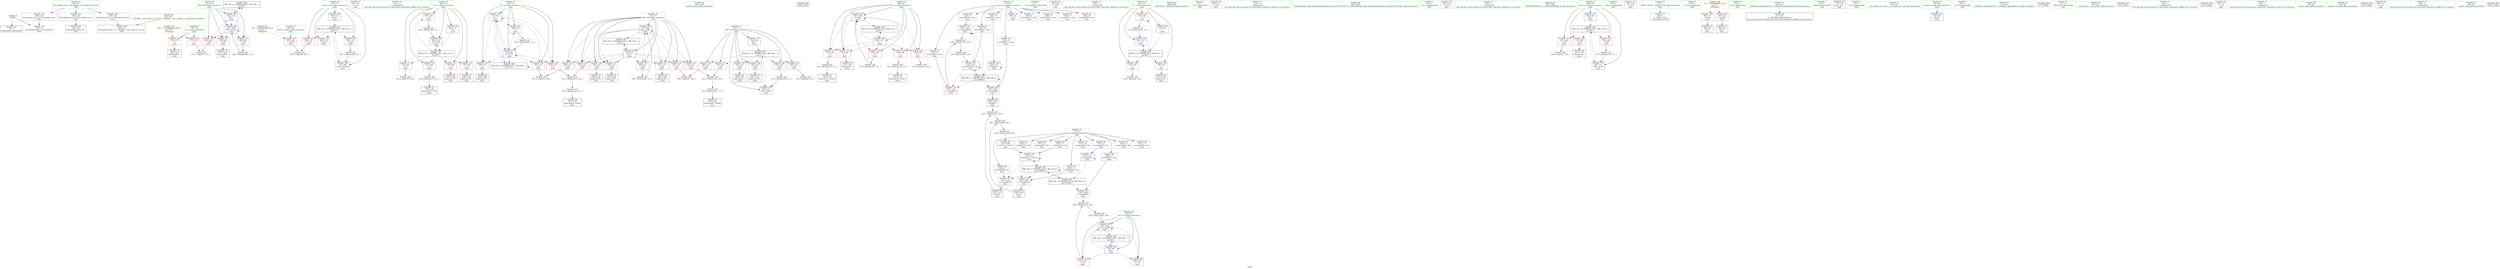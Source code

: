 digraph "SVFG" {
	label="SVFG";

	Node0x559fad3c8d70 [shape=record,color=grey,label="{NodeID: 0\nNullPtr}"];
	Node0x559fad3c8d70 -> Node0x559fad3e8fc0[style=solid];
	Node0x559fad3c8d70 -> Node0x559fad3f0d00[style=solid];
	Node0x559fad405a40 [shape=record,color=black,label="{NodeID: 263\nMR_28V_2 = PHI(MR_28V_4, MR_28V_1, )\npts\{83 \}\n}"];
	Node0x559fad405a40 -> Node0x559fad3f1f10[style=dashed];
	Node0x559fad3f1d70 [shape=record,color=blue,label="{NodeID: 180\n76\<--111\nitest\<--\nmain\n}"];
	Node0x559fad3f1d70 -> Node0x559fad405040[style=dashed];
	Node0x559fad3e99a0 [shape=record,color=purple,label="{NodeID: 97\n93\<--18\n\<--.str.2\nmain\n}"];
	Node0x559fad3ce7e0 [shape=record,color=green,label="{NodeID: 14\n111\<--1\n\<--dummyObj\nCan only get source location for instruction, argument, global var or function.}"];
	Node0x559fad3e9570 [shape=record,color=red,label="{NodeID: 111\n119\<--64\n\<--i3\nmain\n}"];
	Node0x559fad3e9570 -> Node0x559fad3f6c40[style=solid];
	Node0x559fad3ce0c0 [shape=record,color=green,label="{NodeID: 28\n60\<--61\nntests\<--ntests_field_insensitive\nmain\n}"];
	Node0x559fad3ce0c0 -> Node0x559fad3e9230[style=solid];
	Node0x559fad3ef090 [shape=record,color=red,label="{NodeID: 125\n188\<--70\n\<--i40\nmain\n}"];
	Node0x559fad3ef090 -> Node0x559fad3ed860[style=solid];
	Node0x559fad3e8af0 [shape=record,color=green,label="{NodeID: 42\n263\<--264\nprintf\<--printf_field_insensitive\n}"];
	Node0x559fad415b50 [shape=record,color=black,label="{NodeID: 305\n266 = PHI()\n}"];
	Node0x559fad3f5440 [shape=record,color=grey,label="{NodeID: 222\n132 = Binary(131, 111, )\n}"];
	Node0x559fad3f5440 -> Node0x559fad3ea5f0[style=solid];
	Node0x559fad3efbf0 [shape=record,color=red,label="{NodeID: 139\n208\<--74\n\<--k\nmain\n}"];
	Node0x559fad3efbf0 -> Node0x559fad3eae10[style=solid];
	Node0x559fad3ea790 [shape=record,color=black,label="{NodeID: 56\n141\<--140\nidxprom18\<--sub17\nmain\n}"];
	Node0x559fad3f6940 [shape=record,color=grey,label="{NodeID: 236\n272 = cmp(270, 271, )\n}"];
	Node0x559fad3f0750 [shape=record,color=red,label="{NodeID: 153\n143\<--142\n\<--arrayidx19\nmain\n}"];
	Node0x559fad3f0750 -> Node0x559fad3f52c0[style=solid];
	Node0x559fad3eb2f0 [shape=record,color=black,label="{NodeID: 70\n233\<--232\nidxprom72\<--\nmain\n}"];
	Node0x559fad3f12e0 [shape=record,color=blue,label="{NodeID: 167\n152\<--145\narrayidx23\<--rem\nmain\n}"];
	Node0x559fad3f12e0 -> Node0x559fad3f0680[style=dashed];
	Node0x559fad3f12e0 -> Node0x559fad3f0750[style=dashed];
	Node0x559fad3f12e0 -> Node0x559fad3f12e0[style=dashed];
	Node0x559fad3f12e0 -> Node0x559fad403740[style=dashed];
	Node0x559fad3ebe50 [shape=record,color=purple,label="{NodeID: 84\n224\<--8\narrayidx67\<--cmn\nmain\n}"];
	Node0x559fad3ebe50 -> Node0x559fad3f09c0[style=solid];
	Node0x559fad3c96d0 [shape=record,color=green,label="{NodeID: 1\n7\<--1\n__dso_handle\<--dummyObj\nGlob }"];
	Node0x559fad405f40 [shape=record,color=black,label="{NodeID: 264\nMR_16V_3 = PHI(MR_16V_4, MR_16V_2, )\npts\{71 \}\n}"];
	Node0x559fad405f40 -> Node0x559fad3eefc0[style=dashed];
	Node0x559fad405f40 -> Node0x559fad3ef090[style=dashed];
	Node0x559fad405f40 -> Node0x559fad3ef160[style=dashed];
	Node0x559fad405f40 -> Node0x559fad3ef230[style=dashed];
	Node0x559fad405f40 -> Node0x559fad3ef300[style=dashed];
	Node0x559fad405f40 -> Node0x559fad3ef3d0[style=dashed];
	Node0x559fad405f40 -> Node0x559fad3f1ca0[style=dashed];
	Node0x559fad3f1e40 [shape=record,color=blue,label="{NodeID: 181\n80\<--85\nres\<--\nmain\n}"];
	Node0x559fad3f1e40 -> Node0x559fad3f0270[style=dashed];
	Node0x559fad3f1e40 -> Node0x559fad3f0340[style=dashed];
	Node0x559fad3f1e40 -> Node0x559fad3f1fe0[style=dashed];
	Node0x559fad3f1e40 -> Node0x559fad405540[style=dashed];
	Node0x559fad3e9a70 [shape=record,color=purple,label="{NodeID: 98\n94\<--20\n\<--.str.3\nmain\n}"];
	Node0x559fad3ce8b0 [shape=record,color=green,label="{NodeID: 15\n146\<--1\n\<--dummyObj\nCan only get source location for instruction, argument, global var or function.}"];
	Node0x559fad3e9640 [shape=record,color=red,label="{NodeID: 112\n127\<--64\n\<--i3\nmain\n}"];
	Node0x559fad3e9640 -> Node0x559fad3f4fc0[style=solid];
	Node0x559fad3ce190 [shape=record,color=green,label="{NodeID: 29\n62\<--63\ni\<--i_field_insensitive\nmain\n}"];
	Node0x559fad3ce190 -> Node0x559fad3e9300[style=solid];
	Node0x559fad3ce190 -> Node0x559fad3e93d0[style=solid];
	Node0x559fad3ce190 -> Node0x559fad3e94a0[style=solid];
	Node0x559fad3ce190 -> Node0x559fad3f0ed0[style=solid];
	Node0x559fad3ce190 -> Node0x559fad3f1070[style=solid];
	Node0x559fad3ef160 [shape=record,color=red,label="{NodeID: 126\n197\<--70\n\<--i40\nmain\n}"];
	Node0x559fad3ef160 -> Node0x559fad3eaad0[style=solid];
	Node0x559fad3e8bc0 [shape=record,color=green,label="{NodeID: 43\n292\<--293\n_ZNSolsEi\<--_ZNSolsEi_field_insensitive\n}"];
	Node0x559fad3f55c0 [shape=record,color=grey,label="{NodeID: 223\n246 = Binary(245, 111, )\n}"];
	Node0x559fad3f55c0 -> Node0x559fad3f1bd0[style=solid];
	Node0x559fad3efcc0 [shape=record,color=red,label="{NodeID: 140\n214\<--74\n\<--k\nmain\n}"];
	Node0x559fad3efcc0 -> Node0x559fad3f4840[style=solid];
	Node0x559fad3ea860 [shape=record,color=black,label="{NodeID: 57\n148\<--147\nidxprom20\<--\nmain\n}"];
	Node0x559fad3f6ac0 [shape=record,color=grey,label="{NodeID: 237\n195 = cmp(193, 194, )\n}"];
	Node0x559fad3f0820 [shape=record,color=red,label="{NodeID: 154\n203\<--202\n\<--arrayidx54\nmain\n}"];
	Node0x559fad3f0820 -> Node0x559fad3eac70[style=solid];
	Node0x559fad3eb3c0 [shape=record,color=black,label="{NodeID: 71\n236\<--235\nidxprom74\<--\nmain\n}"];
	Node0x559fad3f13b0 [shape=record,color=blue,label="{NodeID: 168\n66\<--156\nj\<--inc25\nmain\n}"];
	Node0x559fad3f13b0 -> Node0x559fad3ee940[style=dashed];
	Node0x559fad3f13b0 -> Node0x559fad3eea10[style=dashed];
	Node0x559fad3f13b0 -> Node0x559fad3eeae0[style=dashed];
	Node0x559fad3f13b0 -> Node0x559fad3eebb0[style=dashed];
	Node0x559fad3f13b0 -> Node0x559fad3eec80[style=dashed];
	Node0x559fad3f13b0 -> Node0x559fad3f13b0[style=dashed];
	Node0x559fad3f13b0 -> Node0x559fad402d40[style=dashed];
	Node0x559fad3ebf20 [shape=record,color=purple,label="{NodeID: 85\n172\<--11\narrayidx35\<--dm\nmain\n}"];
	Node0x559fad3ccc90 [shape=record,color=green,label="{NodeID: 2\n13\<--1\n.str\<--dummyObj\nGlob }"];
	Node0x559fad406440 [shape=record,color=black,label="{NodeID: 265\nMR_18V_2 = PHI(MR_18V_4, MR_18V_1, )\npts\{73 \}\n}"];
	Node0x559fad406440 -> Node0x559fad3f1890[style=dashed];
	Node0x559fad3f1f10 [shape=record,color=blue,label="{NodeID: 182\n82\<--111\ni90\<--\nmain\n}"];
	Node0x559fad3f1f10 -> Node0x559fad3f0410[style=dashed];
	Node0x559fad3f1f10 -> Node0x559fad3f04e0[style=dashed];
	Node0x559fad3f1f10 -> Node0x559fad3f05b0[style=dashed];
	Node0x559fad3f1f10 -> Node0x559fad3f20b0[style=dashed];
	Node0x559fad3f1f10 -> Node0x559fad405a40[style=dashed];
	Node0x559fad3e9b40 [shape=record,color=purple,label="{NodeID: 99\n96\<--23\n\<--.str.4\nmain\n}"];
	Node0x559fad3cd700 [shape=record,color=green,label="{NodeID: 16\n165\<--1\n\<--dummyObj\nCan only get source location for instruction, argument, global var or function.}"];
	Node0x559fad408f30 [shape=record,color=yellow,style=double,label="{NodeID: 279\n24V_1 = ENCHI(MR_24V_0)\npts\{79 \}\nFun[main]}"];
	Node0x559fad408f30 -> Node0x559fad3f00d0[style=dashed];
	Node0x559fad408f30 -> Node0x559fad3f01a0[style=dashed];
	Node0x559fad3e9710 [shape=record,color=red,label="{NodeID: 113\n136\<--64\n\<--i3\nmain\n}"];
	Node0x559fad3e9710 -> Node0x559fad3ea6c0[style=solid];
	Node0x559fad3e8230 [shape=record,color=green,label="{NodeID: 30\n64\<--65\ni3\<--i3_field_insensitive\nmain\n}"];
	Node0x559fad3e8230 -> Node0x559fad3e9570[style=solid];
	Node0x559fad3e8230 -> Node0x559fad3e9640[style=solid];
	Node0x559fad3e8230 -> Node0x559fad3e9710[style=solid];
	Node0x559fad3e8230 -> Node0x559fad3e97e0[style=solid];
	Node0x559fad3e8230 -> Node0x559fad3ee870[style=solid];
	Node0x559fad3e8230 -> Node0x559fad3f1140[style=solid];
	Node0x559fad3e8230 -> Node0x559fad3f1480[style=solid];
	Node0x559fad3ef230 [shape=record,color=red,label="{NodeID: 127\n219\<--70\n\<--i40\nmain\n}"];
	Node0x559fad3ef230 -> Node0x559fad3f6640[style=solid];
	Node0x559fad3e8cc0 [shape=record,color=green,label="{NodeID: 44\n295\<--296\n_ZSt4endlIcSt11char_traitsIcEERSt13basic_ostreamIT_T0_ES6_\<--_ZSt4endlIcSt11char_traitsIcEERSt13basic_ostreamIT_T0_ES6__field_insensitive\n}"];
	Node0x559fad3f5740 [shape=record,color=grey,label="{NodeID: 224\n228 = Binary(204, 227, )\n}"];
	Node0x559fad3f5740 -> Node0x559fad3f4cc0[style=solid];
	Node0x559fad3efd90 [shape=record,color=red,label="{NodeID: 141\n240\<--74\n\<--k\nmain\n}"];
	Node0x559fad3efd90 -> Node0x559fad3f5ec0[style=solid];
	Node0x559fad3ea930 [shape=record,color=black,label="{NodeID: 58\n151\<--150\nidxprom22\<--\nmain\n}"];
	Node0x559fad3f6c40 [shape=record,color=grey,label="{NodeID: 238\n120 = cmp(119, 104, )\n}"];
	Node0x559fad3f08f0 [shape=record,color=red,label="{NodeID: 155\n211\<--210\n\<--arrayidx58\nmain\n}"];
	Node0x559fad3f08f0 -> Node0x559fad3eaee0[style=solid];
	Node0x559fad3eb490 [shape=record,color=black,label="{NodeID: 72\n276\<--275\nidxprom94\<--\nmain\n}"];
	Node0x559fad3f1480 [shape=record,color=blue,label="{NodeID: 169\n64\<--161\ni3\<--inc28\nmain\n}"];
	Node0x559fad3f1480 -> Node0x559fad403240[style=dashed];
	Node0x559fad3ebff0 [shape=record,color=purple,label="{NodeID: 86\n173\<--11\narrayidx36\<--dm\nmain\n}"];
	Node0x559fad3ebff0 -> Node0x559fad3f1620[style=solid];
	Node0x559fad3ccd20 [shape=record,color=green,label="{NodeID: 3\n15\<--1\n.str.1\<--dummyObj\nGlob }"];
	Node0x559fad406940 [shape=record,color=black,label="{NodeID: 266\nMR_20V_2 = PHI(MR_20V_3, MR_20V_1, )\npts\{75 \}\n}"];
	Node0x559fad406940 -> Node0x559fad3f1960[style=dashed];
	Node0x559fad406940 -> Node0x559fad406940[style=dashed];
	Node0x559fad3f1fe0 [shape=record,color=blue,label="{NodeID: 183\n80\<--283\nres\<--rem99\nmain\n}"];
	Node0x559fad3f1fe0 -> Node0x559fad3f0270[style=dashed];
	Node0x559fad3f1fe0 -> Node0x559fad3f0340[style=dashed];
	Node0x559fad3f1fe0 -> Node0x559fad3f1fe0[style=dashed];
	Node0x559fad3f1fe0 -> Node0x559fad405540[style=dashed];
	Node0x559fad3e9c10 [shape=record,color=purple,label="{NodeID: 100\n265\<--23\n\<--.str.4\nmain\n}"];
	Node0x559fad3cd7d0 [shape=record,color=green,label="{NodeID: 17\n230\<--1\n\<--dummyObj\nCan only get source location for instruction, argument, global var or function.}"];
	Node0x559fad3e97e0 [shape=record,color=red,label="{NodeID: 114\n147\<--64\n\<--i3\nmain\n}"];
	Node0x559fad3e97e0 -> Node0x559fad3ea860[style=solid];
	Node0x559fad3e82c0 [shape=record,color=green,label="{NodeID: 31\n66\<--67\nj\<--j_field_insensitive\nmain\n}"];
	Node0x559fad3e82c0 -> Node0x559fad3ee940[style=solid];
	Node0x559fad3e82c0 -> Node0x559fad3eea10[style=solid];
	Node0x559fad3e82c0 -> Node0x559fad3eeae0[style=solid];
	Node0x559fad3e82c0 -> Node0x559fad3eebb0[style=solid];
	Node0x559fad3e82c0 -> Node0x559fad3eec80[style=solid];
	Node0x559fad3e82c0 -> Node0x559fad3f1210[style=solid];
	Node0x559fad3e82c0 -> Node0x559fad3f13b0[style=solid];
	Node0x559fad3ef300 [shape=record,color=red,label="{NodeID: 128\n232\<--70\n\<--i40\nmain\n}"];
	Node0x559fad3ef300 -> Node0x559fad3eb2f0[style=solid];
	Node0x559fad3e8dc0 [shape=record,color=green,label="{NodeID: 45\n297\<--298\n_ZNSolsEPFRSoS_E\<--_ZNSolsEPFRSoS_E_field_insensitive\n}"];
	Node0x559fad3f58c0 [shape=record,color=grey,label="{NodeID: 225\n287 = Binary(286, 111, )\n}"];
	Node0x559fad3f58c0 -> Node0x559fad3f20b0[style=solid];
	Node0x559fad3efe60 [shape=record,color=red,label="{NodeID: 142\n256\<--76\n\<--itest\nmain\n}"];
	Node0x559fad3efe60 -> Node0x559fad3edb60[style=solid];
	Node0x559fad3eaa00 [shape=record,color=black,label="{NodeID: 59\n171\<--170\nidxprom34\<--\nmain\n}"];
	Node0x559fad3f6dc0 [shape=record,color=grey,label="{NodeID: 239\n125 = cmp(124, 104, )\n}"];
	Node0x559fad3f09c0 [shape=record,color=red,label="{NodeID: 156\n225\<--224\n\<--arrayidx67\nmain\n}"];
	Node0x559fad3f09c0 -> Node0x559fad3eb150[style=solid];
	Node0x559fad3eb560 [shape=record,color=black,label="{NodeID: 73\n279\<--278\nidxprom96\<--\nmain\n}"];
	Node0x559fad402840 [shape=record,color=black,label="{NodeID: 253\nMR_32V_5 = PHI(MR_32V_6, MR_32V_4, )\npts\{120000 \}\n}"];
	Node0x559fad402840 -> Node0x559fad3f0820[style=dashed];
	Node0x559fad402840 -> Node0x559fad3f08f0[style=dashed];
	Node0x559fad402840 -> Node0x559fad3f1a30[style=dashed];
	Node0x559fad402840 -> Node0x559fad402840[style=dashed];
	Node0x559fad402840 -> Node0x559fad406e40[style=dashed];
	Node0x559fad3f1550 [shape=record,color=blue,label="{NodeID: 170\n68\<--165\ni30\<--\nmain\n}"];
	Node0x559fad3f1550 -> Node0x559fad400a40[style=dashed];
	Node0x559fad3ec0c0 [shape=record,color=purple,label="{NodeID: 87\n199\<--11\narrayidx52\<--dm\nmain\n}"];
	Node0x559fad3ccdb0 [shape=record,color=green,label="{NodeID: 4\n17\<--1\nstdin\<--dummyObj\nGlob }"];
	Node0x559fad406e40 [shape=record,color=black,label="{NodeID: 267\nMR_32V_4 = PHI(MR_32V_5, MR_32V_2, )\npts\{120000 \}\n}"];
	Node0x559fad406e40 -> Node0x559fad3f0a90[style=dashed];
	Node0x559fad406e40 -> Node0x559fad402840[style=dashed];
	Node0x559fad3f20b0 [shape=record,color=blue,label="{NodeID: 184\n82\<--287\ni90\<--inc101\nmain\n}"];
	Node0x559fad3f20b0 -> Node0x559fad3f0410[style=dashed];
	Node0x559fad3f20b0 -> Node0x559fad3f04e0[style=dashed];
	Node0x559fad3f20b0 -> Node0x559fad3f05b0[style=dashed];
	Node0x559fad3f20b0 -> Node0x559fad3f20b0[style=dashed];
	Node0x559fad3f20b0 -> Node0x559fad405a40[style=dashed];
	Node0x559fad3e9ce0 [shape=record,color=purple,label="{NodeID: 101\n261\<--25\n\<--.str.5\nmain\n}"];
	Node0x559fad3cd8a0 [shape=record,color=green,label="{NodeID: 18\n4\<--6\n_ZStL8__ioinit\<--_ZStL8__ioinit_field_insensitive\nGlob }"];
	Node0x559fad3cd8a0 -> Node0x559fad3eb630[style=solid];
	Node0x559fad3ee870 [shape=record,color=red,label="{NodeID: 115\n160\<--64\n\<--i3\nmain\n}"];
	Node0x559fad3ee870 -> Node0x559fad3f4700[style=solid];
	Node0x559fad3e8350 [shape=record,color=green,label="{NodeID: 32\n68\<--69\ni30\<--i30_field_insensitive\nmain\n}"];
	Node0x559fad3e8350 -> Node0x559fad3eed50[style=solid];
	Node0x559fad3e8350 -> Node0x559fad3eee20[style=solid];
	Node0x559fad3e8350 -> Node0x559fad3eeef0[style=solid];
	Node0x559fad3e8350 -> Node0x559fad3f1550[style=solid];
	Node0x559fad3e8350 -> Node0x559fad3f16f0[style=solid];
	Node0x559fad3ef3d0 [shape=record,color=red,label="{NodeID: 129\n250\<--70\n\<--i40\nmain\n}"];
	Node0x559fad3ef3d0 -> Node0x559fad3f6340[style=solid];
	Node0x559fad3e8ec0 [shape=record,color=green,label="{NodeID: 46\n30\<--323\n_GLOBAL__sub_I_pperm_2_0.cpp\<--_GLOBAL__sub_I_pperm_2_0.cpp_field_insensitive\n}"];
	Node0x559fad3e8ec0 -> Node0x559fad3f0c30[style=solid];
	Node0x559fad3f5a40 [shape=record,color=grey,label="{NodeID: 226\n283 = Binary(282, 146, )\n}"];
	Node0x559fad3f5a40 -> Node0x559fad3f1fe0[style=solid];
	Node0x559fad3eff30 [shape=record,color=red,label="{NodeID: 143\n260\<--76\n\<--itest\nmain\n}"];
	Node0x559fad3eaad0 [shape=record,color=black,label="{NodeID: 60\n198\<--197\nidxprom51\<--\nmain\n}"];
	Node0x559fad3f6f40 [shape=record,color=grey,label="{NodeID: 240\n103 = cmp(102, 104, )\n}"];
	Node0x559fad3f0a90 [shape=record,color=red,label="{NodeID: 157\n281\<--280\n\<--arrayidx97\nmain\n}"];
	Node0x559fad3f0a90 -> Node0x559fad3f5bc0[style=solid];
	Node0x559fad3eb630 [shape=record,color=purple,label="{NodeID: 74\n39\<--4\n\<--_ZStL8__ioinit\n__cxx_global_var_init\n}"];
	Node0x559fad402d40 [shape=record,color=black,label="{NodeID: 254\nMR_12V_2 = PHI(MR_12V_4, MR_12V_1, )\npts\{67 \}\n}"];
	Node0x559fad402d40 -> Node0x559fad3f1210[style=dashed];
	Node0x559fad3f1620 [shape=record,color=blue,label="{NodeID: 171\n173\<--111\narrayidx36\<--\nmain\n}"];
	Node0x559fad3f1620 -> Node0x559fad3f1620[style=dashed];
	Node0x559fad3f1620 -> Node0x559fad406e40[style=dashed];
	Node0x559fad3ec190 [shape=record,color=purple,label="{NodeID: 88\n202\<--11\narrayidx54\<--dm\nmain\n}"];
	Node0x559fad3ec190 -> Node0x559fad3f0820[style=solid];
	Node0x559fad3cce40 [shape=record,color=green,label="{NodeID: 5\n18\<--1\n.str.2\<--dummyObj\nGlob }"];
	Node0x559fad407b50 [shape=record,color=yellow,style=double,label="{NodeID: 268\n2V_1 = ENCHI(MR_2V_0)\npts\{1 \}\nFun[main]}"];
	Node0x559fad407b50 -> Node0x559fad3e9090[style=dashed];
	Node0x559fad407b50 -> Node0x559fad3e9160[style=dashed];
	Node0x559fad3f2180 [shape=record,color=blue,label="{NodeID: 185\n76\<--301\nitest\<--inc106\nmain\n}"];
	Node0x559fad3f2180 -> Node0x559fad405040[style=dashed];
	Node0x559fad3e9db0 [shape=record,color=purple,label="{NodeID: 102\n327\<--28\nllvm.global_ctors_0\<--llvm.global_ctors\nGlob }"];
	Node0x559fad3e9db0 -> Node0x559fad3f0b60[style=solid];
	Node0x559fad3cd970 [shape=record,color=green,label="{NodeID: 19\n8\<--10\ncmn\<--cmn_field_insensitive\nGlob }"];
	Node0x559fad3cd970 -> Node0x559fad3eb700[style=solid];
	Node0x559fad3cd970 -> Node0x559fad3eb7d0[style=solid];
	Node0x559fad3cd970 -> Node0x559fad3eb8a0[style=solid];
	Node0x559fad3cd970 -> Node0x559fad3eb970[style=solid];
	Node0x559fad3cd970 -> Node0x559fad3eba40[style=solid];
	Node0x559fad3cd970 -> Node0x559fad3ebb10[style=solid];
	Node0x559fad3cd970 -> Node0x559fad3ebbe0[style=solid];
	Node0x559fad3cd970 -> Node0x559fad3ebcb0[style=solid];
	Node0x559fad3cd970 -> Node0x559fad3ebd80[style=solid];
	Node0x559fad3cd970 -> Node0x559fad3ebe50[style=solid];
	Node0x559fad3ee940 [shape=record,color=red,label="{NodeID: 116\n124\<--66\n\<--j\nmain\n}"];
	Node0x559fad3ee940 -> Node0x559fad3f6dc0[style=solid];
	Node0x559fad3e83e0 [shape=record,color=green,label="{NodeID: 33\n70\<--71\ni40\<--i40_field_insensitive\nmain\n}"];
	Node0x559fad3e83e0 -> Node0x559fad3eefc0[style=solid];
	Node0x559fad3e83e0 -> Node0x559fad3ef090[style=solid];
	Node0x559fad3e83e0 -> Node0x559fad3ef160[style=solid];
	Node0x559fad3e83e0 -> Node0x559fad3ef230[style=solid];
	Node0x559fad3e83e0 -> Node0x559fad3ef300[style=solid];
	Node0x559fad3e83e0 -> Node0x559fad3ef3d0[style=solid];
	Node0x559fad3e83e0 -> Node0x559fad3f17c0[style=solid];
	Node0x559fad3e83e0 -> Node0x559fad3f1ca0[style=solid];
	Node0x559fad3f4700 [shape=record,color=grey,label="{NodeID: 213\n161 = Binary(160, 111, )\n}"];
	Node0x559fad3f4700 -> Node0x559fad3f1480[style=solid];
	Node0x559fad3ef4a0 [shape=record,color=red,label="{NodeID: 130\n187\<--72\n\<--j44\nmain\n}"];
	Node0x559fad3ef4a0 -> Node0x559fad3ed860[style=solid];
	Node0x559fad3e8fc0 [shape=record,color=black,label="{NodeID: 47\n2\<--3\ndummyVal\<--dummyVal\n}"];
	Node0x559fad3f5bc0 [shape=record,color=grey,label="{NodeID: 227\n282 = Binary(274, 281, )\n}"];
	Node0x559fad3f5bc0 -> Node0x559fad3f5a40[style=solid];
	Node0x559fad3f0000 [shape=record,color=red,label="{NodeID: 144\n300\<--76\n\<--itest\nmain\n}"];
	Node0x559fad3f0000 -> Node0x559fad3f4e40[style=solid];
	Node0x559fad3eaba0 [shape=record,color=black,label="{NodeID: 61\n201\<--200\nidxprom53\<--\nmain\n}"];
	Node0x559fad3ed860 [shape=record,color=grey,label="{NodeID: 241\n189 = cmp(187, 188, )\n}"];
	Node0x559fad3f0b60 [shape=record,color=blue,label="{NodeID: 158\n327\<--29\nllvm.global_ctors_0\<--\nGlob }"];
	Node0x559fad3eb700 [shape=record,color=purple,label="{NodeID: 75\n108\<--8\n\<--cmn\nmain\n}"];
	Node0x559fad403240 [shape=record,color=black,label="{NodeID: 255\nMR_10V_3 = PHI(MR_10V_4, MR_10V_2, )\npts\{65 \}\n}"];
	Node0x559fad403240 -> Node0x559fad3e9570[style=dashed];
	Node0x559fad403240 -> Node0x559fad3e9640[style=dashed];
	Node0x559fad403240 -> Node0x559fad3e9710[style=dashed];
	Node0x559fad403240 -> Node0x559fad3e97e0[style=dashed];
	Node0x559fad403240 -> Node0x559fad3ee870[style=dashed];
	Node0x559fad403240 -> Node0x559fad3f1480[style=dashed];
	Node0x559fad3f16f0 [shape=record,color=blue,label="{NodeID: 172\n68\<--177\ni30\<--inc38\nmain\n}"];
	Node0x559fad3f16f0 -> Node0x559fad400a40[style=dashed];
	Node0x559fad3ec260 [shape=record,color=purple,label="{NodeID: 89\n207\<--11\narrayidx56\<--dm\nmain\n}"];
	Node0x559fad3cced0 [shape=record,color=green,label="{NodeID: 6\n20\<--1\n.str.3\<--dummyObj\nGlob }"];
	Node0x559fad3e9eb0 [shape=record,color=purple,label="{NodeID: 103\n328\<--28\nllvm.global_ctors_1\<--llvm.global_ctors\nGlob }"];
	Node0x559fad3e9eb0 -> Node0x559fad3f0c30[style=solid];
	Node0x559fad3cda40 [shape=record,color=green,label="{NodeID: 20\n11\<--12\ndm\<--dm_field_insensitive\nGlob }"];
	Node0x559fad3cda40 -> Node0x559fad3ebf20[style=solid];
	Node0x559fad3cda40 -> Node0x559fad3ebff0[style=solid];
	Node0x559fad3cda40 -> Node0x559fad3ec0c0[style=solid];
	Node0x559fad3cda40 -> Node0x559fad3ec190[style=solid];
	Node0x559fad3cda40 -> Node0x559fad3ec260[style=solid];
	Node0x559fad3cda40 -> Node0x559fad3ec330[style=solid];
	Node0x559fad3cda40 -> Node0x559fad3ec400[style=solid];
	Node0x559fad3cda40 -> Node0x559fad3ec4d0[style=solid];
	Node0x559fad3cda40 -> Node0x559fad3ec5a0[style=solid];
	Node0x559fad3cda40 -> Node0x559fad3ec670[style=solid];
	Node0x559fad3eea10 [shape=record,color=red,label="{NodeID: 117\n131\<--66\n\<--j\nmain\n}"];
	Node0x559fad3eea10 -> Node0x559fad3f5440[style=solid];
	Node0x559fad3e8470 [shape=record,color=green,label="{NodeID: 34\n72\<--73\nj44\<--j44_field_insensitive\nmain\n}"];
	Node0x559fad3e8470 -> Node0x559fad3ef4a0[style=solid];
	Node0x559fad3e8470 -> Node0x559fad3ef570[style=solid];
	Node0x559fad3e8470 -> Node0x559fad3ef640[style=solid];
	Node0x559fad3e8470 -> Node0x559fad3ef710[style=solid];
	Node0x559fad3e8470 -> Node0x559fad3ef7e0[style=solid];
	Node0x559fad3e8470 -> Node0x559fad3ef8b0[style=solid];
	Node0x559fad3e8470 -> Node0x559fad3ef980[style=solid];
	Node0x559fad3e8470 -> Node0x559fad3efa50[style=solid];
	Node0x559fad3e8470 -> Node0x559fad3f1890[style=solid];
	Node0x559fad3e8470 -> Node0x559fad3f1bd0[style=solid];
	Node0x559fad3f4840 [shape=record,color=grey,label="{NodeID: 214\n215 = Binary(213, 214, )\n}"];
	Node0x559fad3f4840 -> Node0x559fad3f49c0[style=solid];
	Node0x559fad3ef570 [shape=record,color=red,label="{NodeID: 131\n194\<--72\n\<--j44\nmain\n}"];
	Node0x559fad3ef570 -> Node0x559fad3f6ac0[style=solid];
	Node0x559fad3ea0e0 [shape=record,color=black,label="{NodeID: 48\n41\<--42\n\<--_ZNSt8ios_base4InitD1Ev\nCan only get source location for instruction, argument, global var or function.}"];
	Node0x559fad3f5d40 [shape=record,color=grey,label="{NodeID: 228\n156 = Binary(155, 111, )\n}"];
	Node0x559fad3f5d40 -> Node0x559fad3f13b0[style=solid];
	Node0x559fad3f00d0 [shape=record,color=red,label="{NodeID: 145\n271\<--78\n\<--n\nmain\n}"];
	Node0x559fad3f00d0 -> Node0x559fad3f6940[style=solid];
	Node0x559fad3eac70 [shape=record,color=black,label="{NodeID: 62\n204\<--203\nconv\<--\nmain\n}"];
	Node0x559fad3eac70 -> Node0x559fad3f5740[style=solid];
	Node0x559fad3ed9e0 [shape=record,color=grey,label="{NodeID: 242\n183 = cmp(182, 104, )\n}"];
	Node0x559fad3f0c30 [shape=record,color=blue,label="{NodeID: 159\n328\<--30\nllvm.global_ctors_1\<--_GLOBAL__sub_I_pperm_2_0.cpp\nGlob }"];
	Node0x559fad3eb7d0 [shape=record,color=purple,label="{NodeID: 76\n109\<--8\narrayidx\<--cmn\nmain\n}"];
	Node0x559fad3eb7d0 -> Node0x559fad3f0fa0[style=solid];
	Node0x559fad403740 [shape=record,color=black,label="{NodeID: 256\nMR_30V_4 = PHI(MR_30V_5, MR_30V_2, )\npts\{100000 \}\n}"];
	Node0x559fad403740 -> Node0x559fad3f0680[style=dashed];
	Node0x559fad403740 -> Node0x559fad3f0750[style=dashed];
	Node0x559fad403740 -> Node0x559fad3f09c0[style=dashed];
	Node0x559fad403740 -> Node0x559fad3f12e0[style=dashed];
	Node0x559fad403740 -> Node0x559fad403740[style=dashed];
	Node0x559fad3f17c0 [shape=record,color=blue,label="{NodeID: 173\n70\<--165\ni40\<--\nmain\n}"];
	Node0x559fad3f17c0 -> Node0x559fad405f40[style=dashed];
	Node0x559fad3ec330 [shape=record,color=purple,label="{NodeID: 90\n210\<--11\narrayidx58\<--dm\nmain\n}"];
	Node0x559fad3ec330 -> Node0x559fad3f08f0[style=solid];
	Node0x559fad3ccf60 [shape=record,color=green,label="{NodeID: 7\n22\<--1\nstdout\<--dummyObj\nGlob }"];
	Node0x559fad408750 [shape=record,color=yellow,style=double,label="{NodeID: 270\n6V_1 = ENCHI(MR_6V_0)\npts\{61 \}\nFun[main]}"];
	Node0x559fad408750 -> Node0x559fad3e9230[style=dashed];
	Node0x559fad3e9fb0 [shape=record,color=purple,label="{NodeID: 104\n329\<--28\nllvm.global_ctors_2\<--llvm.global_ctors\nGlob }"];
	Node0x559fad3e9fb0 -> Node0x559fad3f0d00[style=solid];
	Node0x559fad3cdb10 [shape=record,color=green,label="{NodeID: 21\n28\<--32\nllvm.global_ctors\<--llvm.global_ctors_field_insensitive\nGlob }"];
	Node0x559fad3cdb10 -> Node0x559fad3e9db0[style=solid];
	Node0x559fad3cdb10 -> Node0x559fad3e9eb0[style=solid];
	Node0x559fad3cdb10 -> Node0x559fad3e9fb0[style=solid];
	Node0x559fad3eeae0 [shape=record,color=red,label="{NodeID: 118\n139\<--66\n\<--j\nmain\n}"];
	Node0x559fad3eeae0 -> Node0x559fad3f6040[style=solid];
	Node0x559fad3e8540 [shape=record,color=green,label="{NodeID: 35\n74\<--75\nk\<--k_field_insensitive\nmain\n}"];
	Node0x559fad3e8540 -> Node0x559fad3efb20[style=solid];
	Node0x559fad3e8540 -> Node0x559fad3efbf0[style=solid];
	Node0x559fad3e8540 -> Node0x559fad3efcc0[style=solid];
	Node0x559fad3e8540 -> Node0x559fad3efd90[style=solid];
	Node0x559fad3e8540 -> Node0x559fad3f1960[style=solid];
	Node0x559fad3e8540 -> Node0x559fad3f1b00[style=solid];
	Node0x559fad3f49c0 [shape=record,color=grey,label="{NodeID: 215\n216 = Binary(215, 111, )\n}"];
	Node0x559fad3f49c0 -> Node0x559fad3eafb0[style=solid];
	Node0x559fad3ef640 [shape=record,color=red,label="{NodeID: 132\n200\<--72\n\<--j44\nmain\n}"];
	Node0x559fad3ef640 -> Node0x559fad3eaba0[style=solid];
	Node0x559fad3ea1e0 [shape=record,color=black,label="{NodeID: 49\n57\<--85\nmain_ret\<--\nmain\n}"];
	Node0x559fad3f5ec0 [shape=record,color=grey,label="{NodeID: 229\n241 = Binary(240, 111, )\n}"];
	Node0x559fad3f5ec0 -> Node0x559fad3f1b00[style=solid];
	Node0x559fad3f01a0 [shape=record,color=red,label="{NodeID: 146\n275\<--78\n\<--n\nmain\n}"];
	Node0x559fad3f01a0 -> Node0x559fad3eb490[style=solid];
	Node0x559fad3ead40 [shape=record,color=black,label="{NodeID: 63\n206\<--205\nidxprom55\<--\nmain\n}"];
	Node0x559fad3edb60 [shape=record,color=grey,label="{NodeID: 243\n258 = cmp(256, 257, )\n}"];
	Node0x559fad3f0d00 [shape=record,color=blue, style = dotted,label="{NodeID: 160\n329\<--3\nllvm.global_ctors_2\<--dummyVal\nGlob }"];
	Node0x559fad3eb8a0 [shape=record,color=purple,label="{NodeID: 77\n130\<--8\narrayidx11\<--cmn\nmain\n}"];
	Node0x559fad3f1890 [shape=record,color=blue,label="{NodeID: 174\n72\<--165\nj44\<--\nmain\n}"];
	Node0x559fad3f1890 -> Node0x559fad3ef4a0[style=dashed];
	Node0x559fad3f1890 -> Node0x559fad3ef570[style=dashed];
	Node0x559fad3f1890 -> Node0x559fad3ef640[style=dashed];
	Node0x559fad3f1890 -> Node0x559fad3ef710[style=dashed];
	Node0x559fad3f1890 -> Node0x559fad3ef7e0[style=dashed];
	Node0x559fad3f1890 -> Node0x559fad3ef8b0[style=dashed];
	Node0x559fad3f1890 -> Node0x559fad3ef980[style=dashed];
	Node0x559fad3f1890 -> Node0x559fad3efa50[style=dashed];
	Node0x559fad3f1890 -> Node0x559fad3f1bd0[style=dashed];
	Node0x559fad3f1890 -> Node0x559fad406440[style=dashed];
	Node0x559fad3ec400 [shape=record,color=purple,label="{NodeID: 91\n234\<--11\narrayidx73\<--dm\nmain\n}"];
	Node0x559fad3c9320 [shape=record,color=green,label="{NodeID: 8\n23\<--1\n.str.4\<--dummyObj\nGlob }"];
	Node0x559fad3e9090 [shape=record,color=red,label="{NodeID: 105\n86\<--17\n\<--stdin\nmain\n}"];
	Node0x559fad3e9090 -> Node0x559fad3ea2b0[style=solid];
	Node0x559fad3cdbe0 [shape=record,color=green,label="{NodeID: 22\n33\<--34\n__cxx_global_var_init\<--__cxx_global_var_init_field_insensitive\n}"];
	Node0x559fad3eebb0 [shape=record,color=red,label="{NodeID: 119\n150\<--66\n\<--j\nmain\n}"];
	Node0x559fad3eebb0 -> Node0x559fad3ea930[style=solid];
	Node0x559fad3e8610 [shape=record,color=green,label="{NodeID: 36\n76\<--77\nitest\<--itest_field_insensitive\nmain\n}"];
	Node0x559fad3e8610 -> Node0x559fad3efe60[style=solid];
	Node0x559fad3e8610 -> Node0x559fad3eff30[style=solid];
	Node0x559fad3e8610 -> Node0x559fad3f0000[style=solid];
	Node0x559fad3e8610 -> Node0x559fad3f1d70[style=solid];
	Node0x559fad3e8610 -> Node0x559fad3f2180[style=solid];
	Node0x559fad3f4b40 [shape=record,color=grey,label="{NodeID: 216\n227 = Binary(212, 226, )\n}"];
	Node0x559fad3f4b40 -> Node0x559fad3f5740[style=solid];
	Node0x559fad3ef710 [shape=record,color=red,label="{NodeID: 133\n205\<--72\n\<--j44\nmain\n}"];
	Node0x559fad3ef710 -> Node0x559fad3ead40[style=solid];
	Node0x559fad3ea2b0 [shape=record,color=black,label="{NodeID: 50\n89\<--86\ncall\<--\nmain\n}"];
	Node0x559fad3f6040 [shape=record,color=grey,label="{NodeID: 230\n140 = Binary(139, 111, )\n}"];
	Node0x559fad3f6040 -> Node0x559fad3ea790[style=solid];
	Node0x559fad3f0270 [shape=record,color=red,label="{NodeID: 147\n274\<--80\n\<--res\nmain\n}"];
	Node0x559fad3f0270 -> Node0x559fad3f5bc0[style=solid];
	Node0x559fad3eae10 [shape=record,color=black,label="{NodeID: 64\n209\<--208\nidxprom57\<--\nmain\n}"];
	Node0x559fad3edce0 [shape=record,color=grey,label="{NodeID: 244\n168 = cmp(167, 104, )\n}"];
	Node0x559fad3f0e00 [shape=record,color=blue,label="{NodeID: 161\n58\<--85\nretval\<--\nmain\n}"];
	Node0x559fad3eb970 [shape=record,color=purple,label="{NodeID: 78\n134\<--8\narrayidx14\<--cmn\nmain\n}"];
	Node0x559fad3eb970 -> Node0x559fad3f0680[style=solid];
	Node0x559fad3f1960 [shape=record,color=blue,label="{NodeID: 175\n74\<--111\nk\<--\nmain\n}"];
	Node0x559fad3f1960 -> Node0x559fad3efb20[style=dashed];
	Node0x559fad3f1960 -> Node0x559fad3efbf0[style=dashed];
	Node0x559fad3f1960 -> Node0x559fad3efcc0[style=dashed];
	Node0x559fad3f1960 -> Node0x559fad3efd90[style=dashed];
	Node0x559fad3f1960 -> Node0x559fad3f1960[style=dashed];
	Node0x559fad3f1960 -> Node0x559fad3f1b00[style=dashed];
	Node0x559fad3f1960 -> Node0x559fad406940[style=dashed];
	Node0x559fad3ec4d0 [shape=record,color=purple,label="{NodeID: 92\n237\<--11\narrayidx75\<--dm\nmain\n}"];
	Node0x559fad3ec4d0 -> Node0x559fad3f1a30[style=solid];
	Node0x559fad3c93f0 [shape=record,color=green,label="{NodeID: 9\n25\<--1\n.str.5\<--dummyObj\nGlob }"];
	Node0x559fad3e9160 [shape=record,color=red,label="{NodeID: 106\n92\<--22\n\<--stdout\nmain\n}"];
	Node0x559fad3e9160 -> Node0x559fad3ea380[style=solid];
	Node0x559fad3cdcb0 [shape=record,color=green,label="{NodeID: 23\n37\<--38\n_ZNSt8ios_base4InitC1Ev\<--_ZNSt8ios_base4InitC1Ev_field_insensitive\n}"];
	Node0x559fad3eec80 [shape=record,color=red,label="{NodeID: 120\n155\<--66\n\<--j\nmain\n}"];
	Node0x559fad3eec80 -> Node0x559fad3f5d40[style=solid];
	Node0x559fad3e86e0 [shape=record,color=green,label="{NodeID: 37\n78\<--79\nn\<--n_field_insensitive\nmain\n}"];
	Node0x559fad3e86e0 -> Node0x559fad3f00d0[style=solid];
	Node0x559fad3e86e0 -> Node0x559fad3f01a0[style=solid];
	Node0x559fad113c20 [shape=record,color=black,label="{NodeID: 300\n97 = PHI()\n}"];
	Node0x559fad3f4cc0 [shape=record,color=grey,label="{NodeID: 217\n229 = Binary(228, 230, )\n}"];
	Node0x559fad3f4cc0 -> Node0x559fad3eb220[style=solid];
	Node0x559fad3ef7e0 [shape=record,color=red,label="{NodeID: 134\n213\<--72\n\<--j44\nmain\n}"];
	Node0x559fad3ef7e0 -> Node0x559fad3f4840[style=solid];
	Node0x559fad3ea380 [shape=record,color=black,label="{NodeID: 51\n95\<--92\ncall1\<--\nmain\n}"];
	Node0x559fad3f61c0 [shape=record,color=grey,label="{NodeID: 231\n114 = Binary(113, 111, )\n}"];
	Node0x559fad3f61c0 -> Node0x559fad3f1070[style=solid];
	Node0x559fad3f0340 [shape=record,color=red,label="{NodeID: 148\n290\<--80\n\<--res\nmain\n}"];
	Node0x559fad3eaee0 [shape=record,color=black,label="{NodeID: 65\n212\<--211\nconv59\<--\nmain\n}"];
	Node0x559fad3eaee0 -> Node0x559fad3f4b40[style=solid];
	Node0x559fad400040 [shape=record,color=black,label="{NodeID: 245\nMR_8V_3 = PHI(MR_8V_4, MR_8V_2, )\npts\{63 \}\n}"];
	Node0x559fad400040 -> Node0x559fad3e9300[style=dashed];
	Node0x559fad400040 -> Node0x559fad3e93d0[style=dashed];
	Node0x559fad400040 -> Node0x559fad3e94a0[style=dashed];
	Node0x559fad400040 -> Node0x559fad3f1070[style=dashed];
	Node0x559fad3f0ed0 [shape=record,color=blue,label="{NodeID: 162\n62\<--85\ni\<--\nmain\n}"];
	Node0x559fad3f0ed0 -> Node0x559fad400040[style=dashed];
	Node0x559fad3eba40 [shape=record,color=purple,label="{NodeID: 79\n138\<--8\narrayidx16\<--cmn\nmain\n}"];
	Node0x559fad3f1a30 [shape=record,color=blue,label="{NodeID: 176\n237\<--231\narrayidx75\<--conv71\nmain\n}"];
	Node0x559fad3f1a30 -> Node0x559fad3f0820[style=dashed];
	Node0x559fad3f1a30 -> Node0x559fad3f08f0[style=dashed];
	Node0x559fad3f1a30 -> Node0x559fad3f1a30[style=dashed];
	Node0x559fad3f1a30 -> Node0x559fad402840[style=dashed];
	Node0x559fad3ec5a0 [shape=record,color=purple,label="{NodeID: 93\n277\<--11\narrayidx95\<--dm\nmain\n}"];
	Node0x559fad3c94c0 [shape=record,color=green,label="{NodeID: 10\n27\<--1\n_ZSt4cout\<--dummyObj\nGlob }"];
	Node0x559fad3e9230 [shape=record,color=red,label="{NodeID: 107\n257\<--60\n\<--ntests\nmain\n}"];
	Node0x559fad3e9230 -> Node0x559fad3edb60[style=solid];
	Node0x559fad3cdd80 [shape=record,color=green,label="{NodeID: 24\n43\<--44\n__cxa_atexit\<--__cxa_atexit_field_insensitive\n}"];
	Node0x559fad3eed50 [shape=record,color=red,label="{NodeID: 121\n167\<--68\n\<--i30\nmain\n}"];
	Node0x559fad3eed50 -> Node0x559fad3edce0[style=solid];
	Node0x559fad3e87b0 [shape=record,color=green,label="{NodeID: 38\n80\<--81\nres\<--res_field_insensitive\nmain\n}"];
	Node0x559fad3e87b0 -> Node0x559fad3f0270[style=solid];
	Node0x559fad3e87b0 -> Node0x559fad3f0340[style=solid];
	Node0x559fad3e87b0 -> Node0x559fad3f1e40[style=solid];
	Node0x559fad3e87b0 -> Node0x559fad3f1fe0[style=solid];
	Node0x559fad414de0 [shape=record,color=black,label="{NodeID: 301\n40 = PHI()\n}"];
	Node0x559fad3f4e40 [shape=record,color=grey,label="{NodeID: 218\n301 = Binary(300, 111, )\n}"];
	Node0x559fad3f4e40 -> Node0x559fad3f2180[style=solid];
	Node0x559fad3ef8b0 [shape=record,color=red,label="{NodeID: 135\n220\<--72\n\<--j44\nmain\n}"];
	Node0x559fad3ef8b0 -> Node0x559fad3f6640[style=solid];
	Node0x559fad3ea450 [shape=record,color=black,label="{NodeID: 52\n107\<--106\nidxprom\<--\nmain\n}"];
	Node0x559fad3f6340 [shape=record,color=grey,label="{NodeID: 232\n251 = Binary(250, 111, )\n}"];
	Node0x559fad3f6340 -> Node0x559fad3f1ca0[style=solid];
	Node0x559fad3f0410 [shape=record,color=red,label="{NodeID: 149\n270\<--82\n\<--i90\nmain\n}"];
	Node0x559fad3f0410 -> Node0x559fad3f6940[style=solid];
	Node0x559fad3eafb0 [shape=record,color=black,label="{NodeID: 66\n217\<--216\nidxprom62\<--sub61\nmain\n}"];
	Node0x559fad3f0fa0 [shape=record,color=blue,label="{NodeID: 163\n109\<--111\narrayidx\<--\nmain\n}"];
	Node0x559fad3f0fa0 -> Node0x559fad3f0fa0[style=dashed];
	Node0x559fad3f0fa0 -> Node0x559fad403740[style=dashed];
	Node0x559fad3ebb10 [shape=record,color=purple,label="{NodeID: 80\n142\<--8\narrayidx19\<--cmn\nmain\n}"];
	Node0x559fad3ebb10 -> Node0x559fad3f0750[style=solid];
	Node0x559fad3f1b00 [shape=record,color=blue,label="{NodeID: 177\n74\<--241\nk\<--inc77\nmain\n}"];
	Node0x559fad3f1b00 -> Node0x559fad3efb20[style=dashed];
	Node0x559fad3f1b00 -> Node0x559fad3efbf0[style=dashed];
	Node0x559fad3f1b00 -> Node0x559fad3efcc0[style=dashed];
	Node0x559fad3f1b00 -> Node0x559fad3efd90[style=dashed];
	Node0x559fad3f1b00 -> Node0x559fad3f1960[style=dashed];
	Node0x559fad3f1b00 -> Node0x559fad3f1b00[style=dashed];
	Node0x559fad3f1b00 -> Node0x559fad406940[style=dashed];
	Node0x559fad3ec670 [shape=record,color=purple,label="{NodeID: 94\n280\<--11\narrayidx97\<--dm\nmain\n}"];
	Node0x559fad3ec670 -> Node0x559fad3f0a90[style=solid];
	Node0x559fad3c9590 [shape=record,color=green,label="{NodeID: 11\n29\<--1\n\<--dummyObj\nCan only get source location for instruction, argument, global var or function.}"];
	Node0x559fad3e9300 [shape=record,color=red,label="{NodeID: 108\n102\<--62\n\<--i\nmain\n}"];
	Node0x559fad3e9300 -> Node0x559fad3f6f40[style=solid];
	Node0x559fad3cde50 [shape=record,color=green,label="{NodeID: 25\n42\<--48\n_ZNSt8ios_base4InitD1Ev\<--_ZNSt8ios_base4InitD1Ev_field_insensitive\n}"];
	Node0x559fad3cde50 -> Node0x559fad3ea0e0[style=solid];
	Node0x559fad3eee20 [shape=record,color=red,label="{NodeID: 122\n170\<--68\n\<--i30\nmain\n}"];
	Node0x559fad3eee20 -> Node0x559fad3eaa00[style=solid];
	Node0x559fad3e8880 [shape=record,color=green,label="{NodeID: 39\n82\<--83\ni90\<--i90_field_insensitive\nmain\n}"];
	Node0x559fad3e8880 -> Node0x559fad3f0410[style=solid];
	Node0x559fad3e8880 -> Node0x559fad3f04e0[style=solid];
	Node0x559fad3e8880 -> Node0x559fad3f05b0[style=solid];
	Node0x559fad3e8880 -> Node0x559fad3f1f10[style=solid];
	Node0x559fad3e8880 -> Node0x559fad3f20b0[style=solid];
	Node0x559fad414ee0 [shape=record,color=black,label="{NodeID: 302\n291 = PHI()\n}"];
	Node0x559fad3f4fc0 [shape=record,color=grey,label="{NodeID: 219\n128 = Binary(127, 111, )\n}"];
	Node0x559fad3f4fc0 -> Node0x559fad3ea520[style=solid];
	Node0x559fad3ef980 [shape=record,color=red,label="{NodeID: 136\n235\<--72\n\<--j44\nmain\n}"];
	Node0x559fad3ef980 -> Node0x559fad3eb3c0[style=solid];
	Node0x559fad3ea520 [shape=record,color=black,label="{NodeID: 53\n129\<--128\nidxprom10\<--sub\nmain\n}"];
	Node0x559fad3f64c0 [shape=record,color=grey,label="{NodeID: 233\n177 = Binary(176, 111, )\n}"];
	Node0x559fad3f64c0 -> Node0x559fad3f16f0[style=solid];
	Node0x559fad3f04e0 [shape=record,color=red,label="{NodeID: 150\n278\<--82\n\<--i90\nmain\n}"];
	Node0x559fad3f04e0 -> Node0x559fad3eb560[style=solid];
	Node0x559fad3eb080 [shape=record,color=black,label="{NodeID: 67\n223\<--222\nidxprom66\<--sub65\nmain\n}"];
	Node0x559fad400a40 [shape=record,color=black,label="{NodeID: 247\nMR_14V_3 = PHI(MR_14V_4, MR_14V_2, )\npts\{69 \}\n}"];
	Node0x559fad400a40 -> Node0x559fad3eed50[style=dashed];
	Node0x559fad400a40 -> Node0x559fad3eee20[style=dashed];
	Node0x559fad400a40 -> Node0x559fad3eeef0[style=dashed];
	Node0x559fad400a40 -> Node0x559fad3f16f0[style=dashed];
	Node0x559fad3f1070 [shape=record,color=blue,label="{NodeID: 164\n62\<--114\ni\<--inc\nmain\n}"];
	Node0x559fad3f1070 -> Node0x559fad400040[style=dashed];
	Node0x559fad3ebbe0 [shape=record,color=purple,label="{NodeID: 81\n149\<--8\narrayidx21\<--cmn\nmain\n}"];
	Node0x559fad405040 [shape=record,color=black,label="{NodeID: 261\nMR_22V_3 = PHI(MR_22V_4, MR_22V_2, )\npts\{77 \}\n}"];
	Node0x559fad405040 -> Node0x559fad3efe60[style=dashed];
	Node0x559fad405040 -> Node0x559fad3eff30[style=dashed];
	Node0x559fad405040 -> Node0x559fad3f0000[style=dashed];
	Node0x559fad405040 -> Node0x559fad3f2180[style=dashed];
	Node0x559fad3f1bd0 [shape=record,color=blue,label="{NodeID: 178\n72\<--246\nj44\<--inc80\nmain\n}"];
	Node0x559fad3f1bd0 -> Node0x559fad3ef4a0[style=dashed];
	Node0x559fad3f1bd0 -> Node0x559fad3ef570[style=dashed];
	Node0x559fad3f1bd0 -> Node0x559fad3ef640[style=dashed];
	Node0x559fad3f1bd0 -> Node0x559fad3ef710[style=dashed];
	Node0x559fad3f1bd0 -> Node0x559fad3ef7e0[style=dashed];
	Node0x559fad3f1bd0 -> Node0x559fad3ef8b0[style=dashed];
	Node0x559fad3f1bd0 -> Node0x559fad3ef980[style=dashed];
	Node0x559fad3f1bd0 -> Node0x559fad3efa50[style=dashed];
	Node0x559fad3f1bd0 -> Node0x559fad3f1bd0[style=dashed];
	Node0x559fad3f1bd0 -> Node0x559fad406440[style=dashed];
	Node0x559fad3ec740 [shape=record,color=purple,label="{NodeID: 95\n87\<--13\n\<--.str\nmain\n}"];
	Node0x559fad3ce640 [shape=record,color=green,label="{NodeID: 12\n85\<--1\n\<--dummyObj\nCan only get source location for instruction, argument, global var or function.}"];
	Node0x559fad3e93d0 [shape=record,color=red,label="{NodeID: 109\n106\<--62\n\<--i\nmain\n}"];
	Node0x559fad3e93d0 -> Node0x559fad3ea450[style=solid];
	Node0x559fad3cdf20 [shape=record,color=green,label="{NodeID: 26\n55\<--56\nmain\<--main_field_insensitive\n}"];
	Node0x559fad3eeef0 [shape=record,color=red,label="{NodeID: 123\n176\<--68\n\<--i30\nmain\n}"];
	Node0x559fad3eeef0 -> Node0x559fad3f64c0[style=solid];
	Node0x559fad3e8950 [shape=record,color=green,label="{NodeID: 40\n90\<--91\nfreopen\<--freopen_field_insensitive\n}"];
	Node0x559fad4159b0 [shape=record,color=black,label="{NodeID: 303\n294 = PHI()\n}"];
	Node0x559fad3f5140 [shape=record,color=grey,label="{NodeID: 220\n145 = Binary(144, 146, )\n}"];
	Node0x559fad3f5140 -> Node0x559fad3f12e0[style=solid];
	Node0x559fad3efa50 [shape=record,color=red,label="{NodeID: 137\n245\<--72\n\<--j44\nmain\n}"];
	Node0x559fad3efa50 -> Node0x559fad3f55c0[style=solid];
	Node0x559fad3ea5f0 [shape=record,color=black,label="{NodeID: 54\n133\<--132\nidxprom13\<--sub12\nmain\n}"];
	Node0x559fad3f6640 [shape=record,color=grey,label="{NodeID: 234\n221 = Binary(219, 220, )\n}"];
	Node0x559fad3f6640 -> Node0x559fad3f67c0[style=solid];
	Node0x559fad3f05b0 [shape=record,color=red,label="{NodeID: 151\n286\<--82\n\<--i90\nmain\n}"];
	Node0x559fad3f05b0 -> Node0x559fad3f58c0[style=solid];
	Node0x559fad3eb150 [shape=record,color=black,label="{NodeID: 68\n226\<--225\nconv68\<--\nmain\n}"];
	Node0x559fad3eb150 -> Node0x559fad3f4b40[style=solid];
	Node0x559fad3f1140 [shape=record,color=blue,label="{NodeID: 165\n64\<--111\ni3\<--\nmain\n}"];
	Node0x559fad3f1140 -> Node0x559fad403240[style=dashed];
	Node0x559fad3ebcb0 [shape=record,color=purple,label="{NodeID: 82\n152\<--8\narrayidx23\<--cmn\nmain\n}"];
	Node0x559fad3ebcb0 -> Node0x559fad3f12e0[style=solid];
	Node0x559fad405540 [shape=record,color=black,label="{NodeID: 262\nMR_26V_2 = PHI(MR_26V_4, MR_26V_1, )\npts\{81 \}\n}"];
	Node0x559fad405540 -> Node0x559fad3f1e40[style=dashed];
	Node0x559fad3f1ca0 [shape=record,color=blue,label="{NodeID: 179\n70\<--251\ni40\<--inc83\nmain\n}"];
	Node0x559fad3f1ca0 -> Node0x559fad405f40[style=dashed];
	Node0x559fad3e98d0 [shape=record,color=purple,label="{NodeID: 96\n88\<--15\n\<--.str.1\nmain\n}"];
	Node0x559fad3ce710 [shape=record,color=green,label="{NodeID: 13\n104\<--1\n\<--dummyObj\nCan only get source location for instruction, argument, global var or function.}"];
	Node0x559fad3e94a0 [shape=record,color=red,label="{NodeID: 110\n113\<--62\n\<--i\nmain\n}"];
	Node0x559fad3e94a0 -> Node0x559fad3f61c0[style=solid];
	Node0x559fad3cdff0 [shape=record,color=green,label="{NodeID: 27\n58\<--59\nretval\<--retval_field_insensitive\nmain\n}"];
	Node0x559fad3cdff0 -> Node0x559fad3f0e00[style=solid];
	Node0x559fad3eefc0 [shape=record,color=red,label="{NodeID: 124\n182\<--70\n\<--i40\nmain\n}"];
	Node0x559fad3eefc0 -> Node0x559fad3ed9e0[style=solid];
	Node0x559fad3e8a20 [shape=record,color=green,label="{NodeID: 41\n98\<--99\nscanf\<--scanf_field_insensitive\n}"];
	Node0x559fad415a80 [shape=record,color=black,label="{NodeID: 304\n262 = PHI()\n}"];
	Node0x559fad3f52c0 [shape=record,color=grey,label="{NodeID: 221\n144 = Binary(135, 143, )\n}"];
	Node0x559fad3f52c0 -> Node0x559fad3f5140[style=solid];
	Node0x559fad3efb20 [shape=record,color=red,label="{NodeID: 138\n193\<--74\n\<--k\nmain\n}"];
	Node0x559fad3efb20 -> Node0x559fad3f6ac0[style=solid];
	Node0x559fad3ea6c0 [shape=record,color=black,label="{NodeID: 55\n137\<--136\nidxprom15\<--\nmain\n}"];
	Node0x559fad3f67c0 [shape=record,color=grey,label="{NodeID: 235\n222 = Binary(221, 111, )\n}"];
	Node0x559fad3f67c0 -> Node0x559fad3eb080[style=solid];
	Node0x559fad3f0680 [shape=record,color=red,label="{NodeID: 152\n135\<--134\n\<--arrayidx14\nmain\n}"];
	Node0x559fad3f0680 -> Node0x559fad3f52c0[style=solid];
	Node0x559fad3eb220 [shape=record,color=black,label="{NodeID: 69\n231\<--229\nconv71\<--rem70\nmain\n}"];
	Node0x559fad3eb220 -> Node0x559fad3f1a30[style=solid];
	Node0x559fad3f1210 [shape=record,color=blue,label="{NodeID: 166\n66\<--111\nj\<--\nmain\n}"];
	Node0x559fad3f1210 -> Node0x559fad3ee940[style=dashed];
	Node0x559fad3f1210 -> Node0x559fad3eea10[style=dashed];
	Node0x559fad3f1210 -> Node0x559fad3eeae0[style=dashed];
	Node0x559fad3f1210 -> Node0x559fad3eebb0[style=dashed];
	Node0x559fad3f1210 -> Node0x559fad3eec80[style=dashed];
	Node0x559fad3f1210 -> Node0x559fad3f13b0[style=dashed];
	Node0x559fad3f1210 -> Node0x559fad402d40[style=dashed];
	Node0x559fad3ebd80 [shape=record,color=purple,label="{NodeID: 83\n218\<--8\narrayidx63\<--cmn\nmain\n}"];
}
